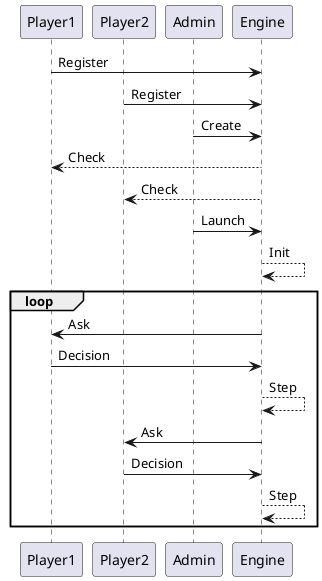 @startuml
participant Player1
participant Player2
participant Admin

Player1 -> Engine: Register
Player2 -> Engine: Register

Admin -> Engine: Create
Engine --> Player1: Check
Engine --> Player2: Check

Admin -> Engine: Launch
Engine --> Engine: Init
loop
  Engine -> Player1: Ask
  Player1 -> Engine: Decision
  Engine --> Engine: Step
  Engine -> Player2: Ask
  Player2 -> Engine: Decision
  Engine --> Engine: Step
end

@enduml
